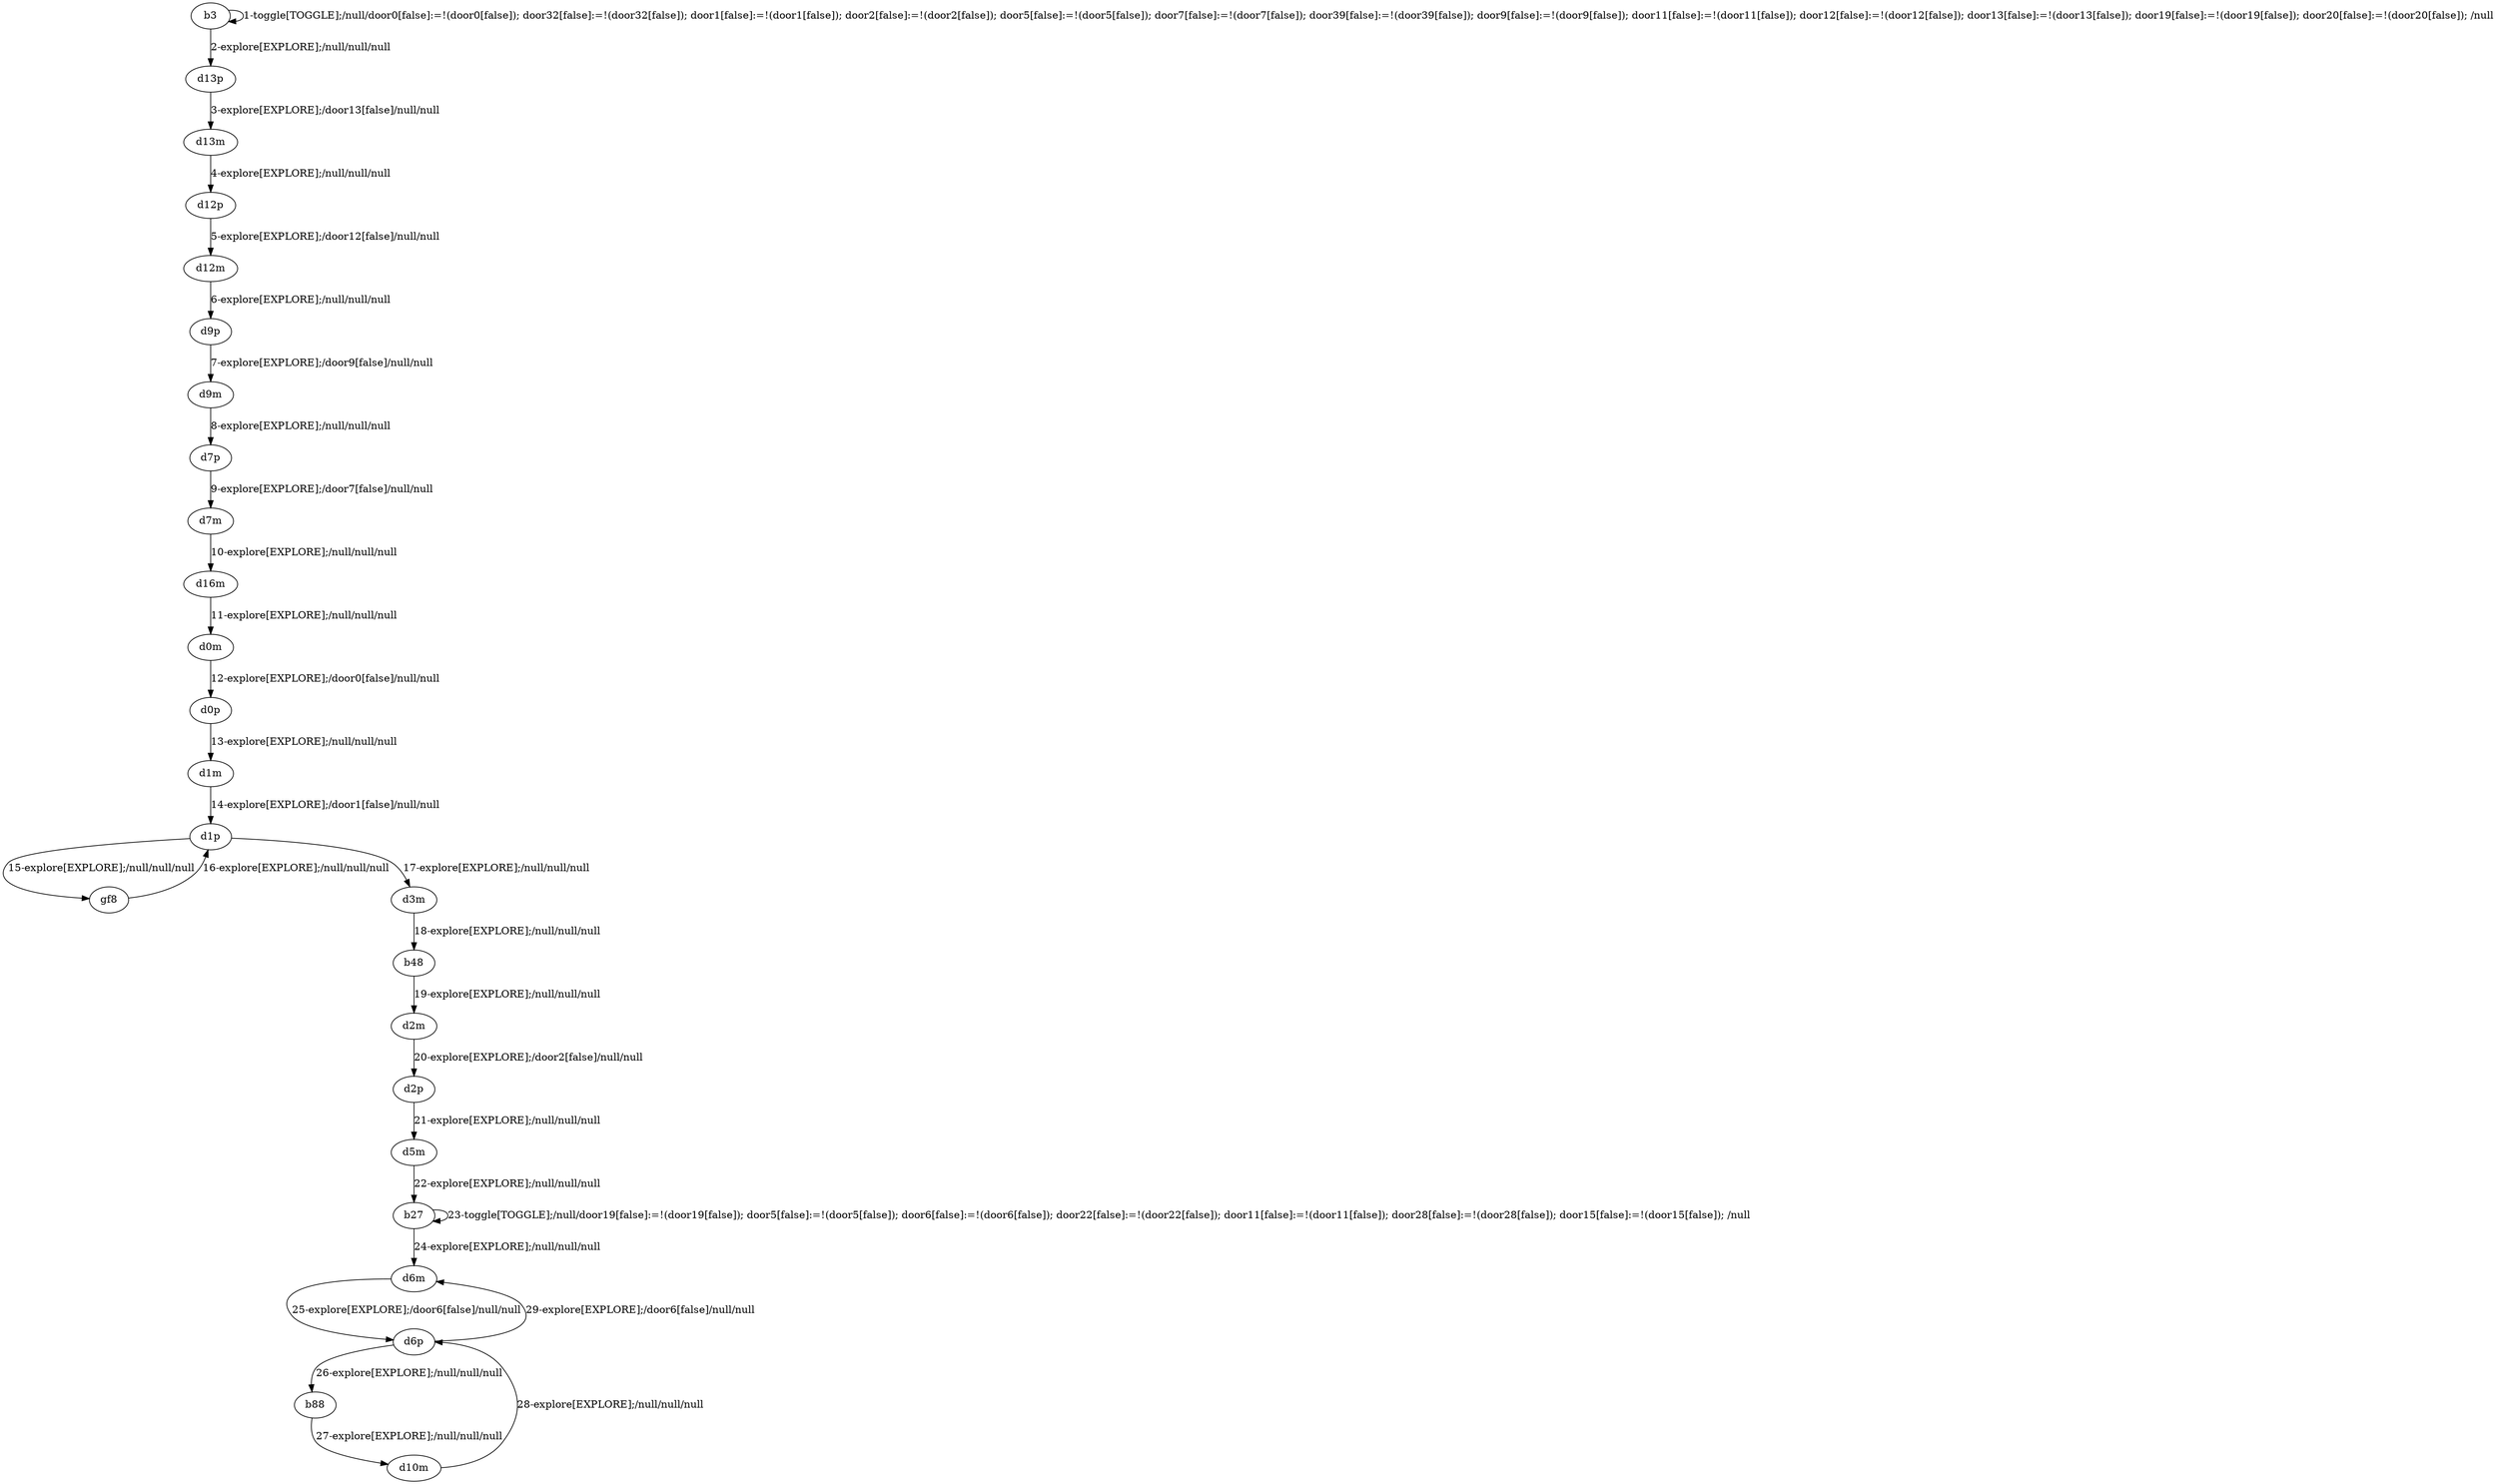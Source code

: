 # Total number of goals covered by this test: 1
# d10m --> d6p

digraph g {
"b3" -> "b3" [label = "1-toggle[TOGGLE];/null/door0[false]:=!(door0[false]); door32[false]:=!(door32[false]); door1[false]:=!(door1[false]); door2[false]:=!(door2[false]); door5[false]:=!(door5[false]); door7[false]:=!(door7[false]); door39[false]:=!(door39[false]); door9[false]:=!(door9[false]); door11[false]:=!(door11[false]); door12[false]:=!(door12[false]); door13[false]:=!(door13[false]); door19[false]:=!(door19[false]); door20[false]:=!(door20[false]); /null"];
"b3" -> "d13p" [label = "2-explore[EXPLORE];/null/null/null"];
"d13p" -> "d13m" [label = "3-explore[EXPLORE];/door13[false]/null/null"];
"d13m" -> "d12p" [label = "4-explore[EXPLORE];/null/null/null"];
"d12p" -> "d12m" [label = "5-explore[EXPLORE];/door12[false]/null/null"];
"d12m" -> "d9p" [label = "6-explore[EXPLORE];/null/null/null"];
"d9p" -> "d9m" [label = "7-explore[EXPLORE];/door9[false]/null/null"];
"d9m" -> "d7p" [label = "8-explore[EXPLORE];/null/null/null"];
"d7p" -> "d7m" [label = "9-explore[EXPLORE];/door7[false]/null/null"];
"d7m" -> "d16m" [label = "10-explore[EXPLORE];/null/null/null"];
"d16m" -> "d0m" [label = "11-explore[EXPLORE];/null/null/null"];
"d0m" -> "d0p" [label = "12-explore[EXPLORE];/door0[false]/null/null"];
"d0p" -> "d1m" [label = "13-explore[EXPLORE];/null/null/null"];
"d1m" -> "d1p" [label = "14-explore[EXPLORE];/door1[false]/null/null"];
"d1p" -> "gf8" [label = "15-explore[EXPLORE];/null/null/null"];
"gf8" -> "d1p" [label = "16-explore[EXPLORE];/null/null/null"];
"d1p" -> "d3m" [label = "17-explore[EXPLORE];/null/null/null"];
"d3m" -> "b48" [label = "18-explore[EXPLORE];/null/null/null"];
"b48" -> "d2m" [label = "19-explore[EXPLORE];/null/null/null"];
"d2m" -> "d2p" [label = "20-explore[EXPLORE];/door2[false]/null/null"];
"d2p" -> "d5m" [label = "21-explore[EXPLORE];/null/null/null"];
"d5m" -> "b27" [label = "22-explore[EXPLORE];/null/null/null"];
"b27" -> "b27" [label = "23-toggle[TOGGLE];/null/door19[false]:=!(door19[false]); door5[false]:=!(door5[false]); door6[false]:=!(door6[false]); door22[false]:=!(door22[false]); door11[false]:=!(door11[false]); door28[false]:=!(door28[false]); door15[false]:=!(door15[false]); /null"];
"b27" -> "d6m" [label = "24-explore[EXPLORE];/null/null/null"];
"d6m" -> "d6p" [label = "25-explore[EXPLORE];/door6[false]/null/null"];
"d6p" -> "b88" [label = "26-explore[EXPLORE];/null/null/null"];
"b88" -> "d10m" [label = "27-explore[EXPLORE];/null/null/null"];
"d10m" -> "d6p" [label = "28-explore[EXPLORE];/null/null/null"];
"d6p" -> "d6m" [label = "29-explore[EXPLORE];/door6[false]/null/null"];
}